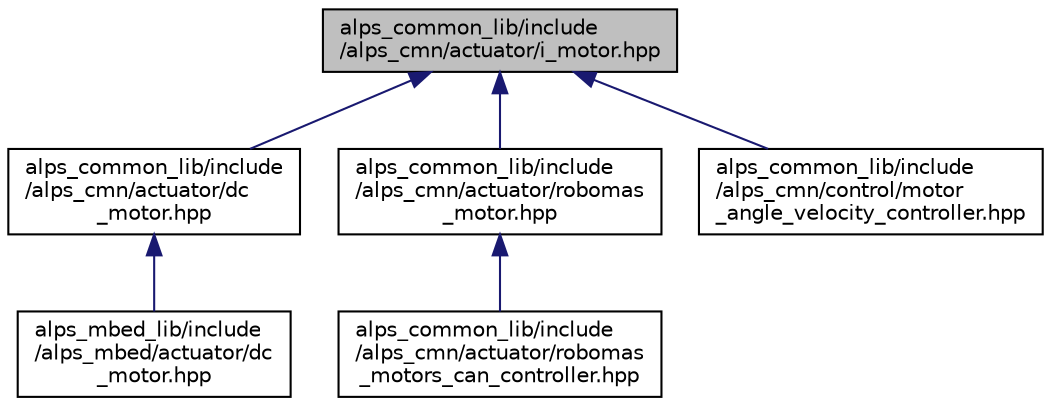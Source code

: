digraph "alps_common_lib/include/alps_cmn/actuator/i_motor.hpp"
{
 // LATEX_PDF_SIZE
  edge [fontname="Helvetica",fontsize="10",labelfontname="Helvetica",labelfontsize="10"];
  node [fontname="Helvetica",fontsize="10",shape=record];
  Node1 [label="alps_common_lib/include\l/alps_cmn/actuator/i_motor.hpp",height=0.2,width=0.4,color="black", fillcolor="grey75", style="filled", fontcolor="black",tooltip=" "];
  Node1 -> Node2 [dir="back",color="midnightblue",fontsize="10",style="solid",fontname="Helvetica"];
  Node2 [label="alps_common_lib/include\l/alps_cmn/actuator/dc\l_motor.hpp",height=0.2,width=0.4,color="black", fillcolor="white", style="filled",URL="$alps__common__lib_2include_2alps__cmn_2actuator_2dc__motor_8hpp.html",tooltip=" "];
  Node2 -> Node3 [dir="back",color="midnightblue",fontsize="10",style="solid",fontname="Helvetica"];
  Node3 [label="alps_mbed_lib/include\l/alps_mbed/actuator/dc\l_motor.hpp",height=0.2,width=0.4,color="black", fillcolor="white", style="filled",URL="$alps__mbed__lib_2include_2alps__mbed_2actuator_2dc__motor_8hpp.html",tooltip=" "];
  Node1 -> Node4 [dir="back",color="midnightblue",fontsize="10",style="solid",fontname="Helvetica"];
  Node4 [label="alps_common_lib/include\l/alps_cmn/actuator/robomas\l_motor.hpp",height=0.2,width=0.4,color="black", fillcolor="white", style="filled",URL="$robomas__motor_8hpp.html",tooltip="ロボマスモータのライブラリ"];
  Node4 -> Node5 [dir="back",color="midnightblue",fontsize="10",style="solid",fontname="Helvetica"];
  Node5 [label="alps_common_lib/include\l/alps_cmn/actuator/robomas\l_motors_can_controller.hpp",height=0.2,width=0.4,color="black", fillcolor="white", style="filled",URL="$robomas__motors__can__controller_8hpp.html",tooltip=" "];
  Node1 -> Node6 [dir="back",color="midnightblue",fontsize="10",style="solid",fontname="Helvetica"];
  Node6 [label="alps_common_lib/include\l/alps_cmn/control/motor\l_angle_velocity_controller.hpp",height=0.2,width=0.4,color="black", fillcolor="white", style="filled",URL="$motor__angle__velocity__controller_8hpp.html",tooltip=" "];
}
